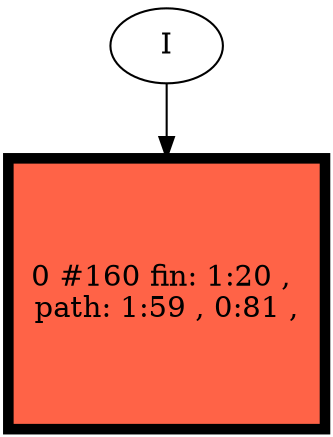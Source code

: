 // produced with flexfringe // 
digraph DFA {
	0 [label="root" shape=box];
		I -> 0;
	0 [ label="0 #160 fin: 1:20 , 
 path: 1:59 , 0:81 , " , style=filled, fillcolor="tomato", width=1.80524, height=1.80524, penwidth=5.0814];
}
